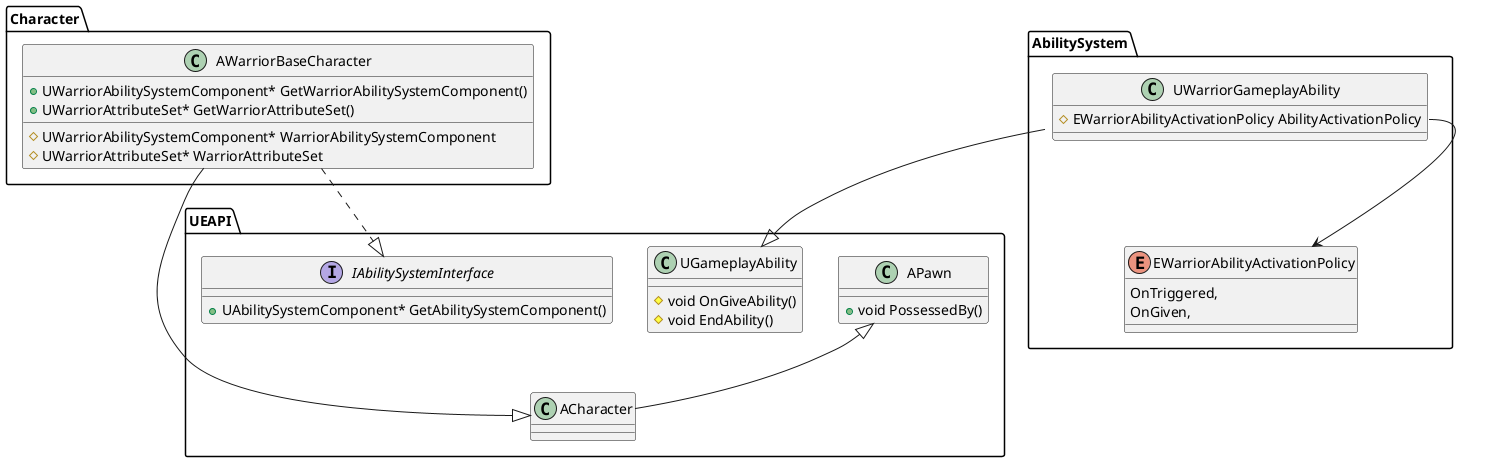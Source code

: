 @startuml Warrior

package UEAPI {

    class APawn{
        + void PossessedBy()
    }

    class ACharacter extends APawn {}

    interface IAbilitySystemInterface {
        + UAbilitySystemComponent* GetAbilitySystemComponent()
    }

    class UGameplayAbility{
        # void OnGiveAbility()
        # void EndAbility()
    }

}/'package UEAPI'/

package AbilitySystem { 

    enum EWarriorAbilityActivationPolicy {
        OnTriggered,
        OnGiven,
    }

    class UWarriorGameplayAbility{
        # EWarriorAbilityActivationPolicy AbilityActivationPolicy
    }

}/'package AbilitySystem'/

package Character{ 

    class AWarriorBaseCharacter {
        + UWarriorAbilitySystemComponent* GetWarriorAbilitySystemComponent()
        + UWarriorAttributeSet* GetWarriorAttributeSet()
        __
        # UWarriorAbilitySystemComponent* WarriorAbilitySystemComponent
        # UWarriorAttributeSet* WarriorAttributeSet
    }

}/'package Character'/

AbilitySystem.UWarriorGameplayAbility --|> UEAPI.UGameplayAbility
AbilitySystem.UWarriorGameplayAbility::AbilityActivationPolicy --> AbilitySystem.EWarriorAbilityActivationPolicy

Character.AWarriorBaseCharacter --|>  UEAPI.ACharacter
Character.AWarriorBaseCharacter ..|>  UEAPI.IAbilitySystemInterface

@enduml